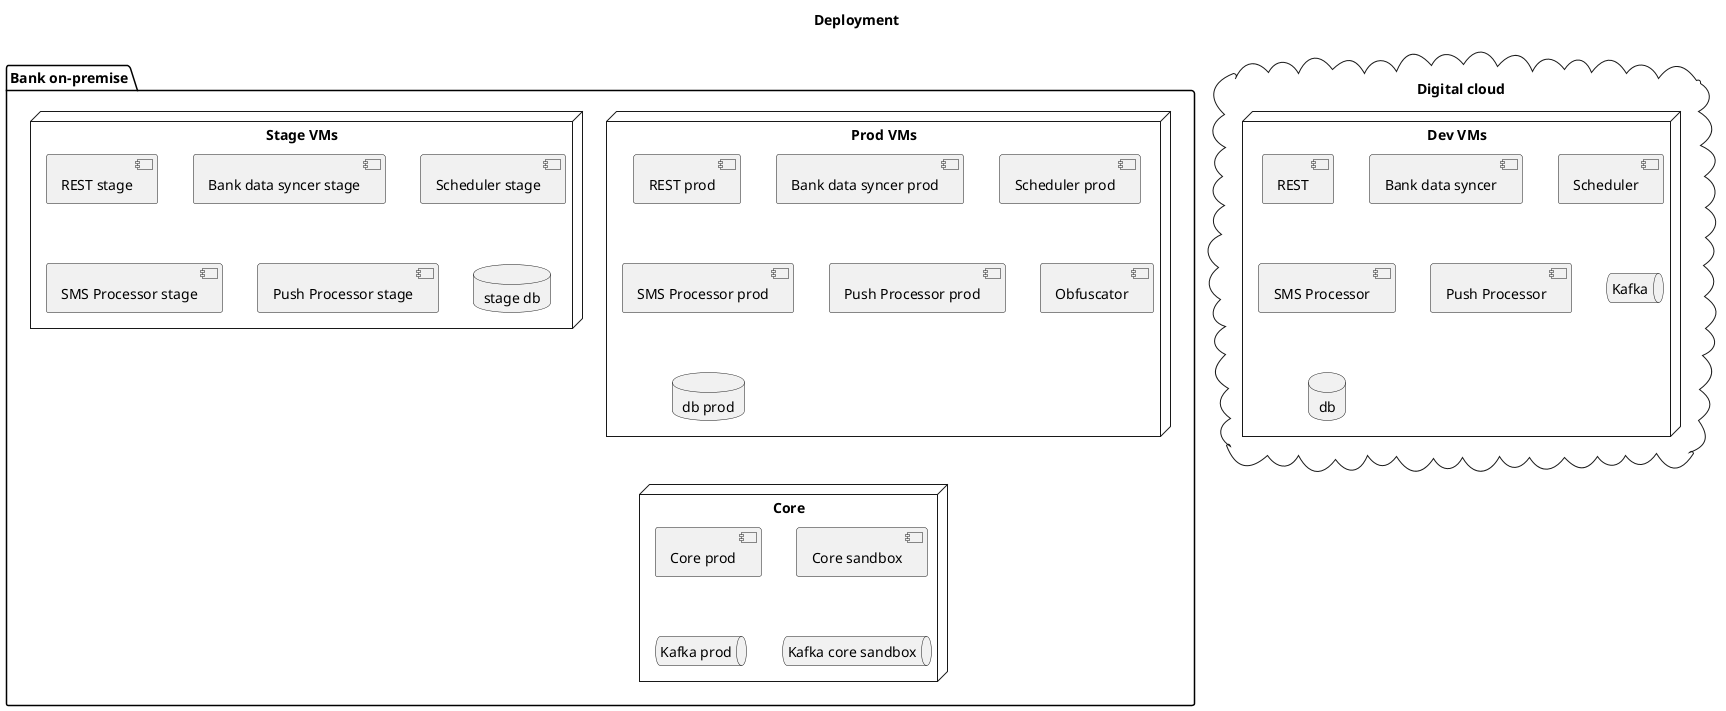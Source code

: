 @startuml
'https://plantuml.com/deployment-diagram
title Deployment

folder "Bank on-premise" {
    node "Prod VMs" {
            [REST prod]
            [Bank data syncer prod]
            [Scheduler prod]
            [SMS Processor prod]
            [Push Processor prod]
            [Obfuscator]
            database "db prod"
    }
    node "Stage VMs" {
                [REST stage]
                [Bank data syncer stage]
                [Scheduler stage]
                [SMS Processor stage]
                [Push Processor stage]
                database "stage db"
        }
        node "Core" {
                        [Core prod]
                   [Core sandbox]
             queue "Kafka prod"
             queue "Kafka core sandbox"
        }
}

cloud "Digital cloud" {
    node "Dev VMs" {
        [REST]
        [Bank data syncer]
        [Scheduler]
        [SMS Processor]
        [Push Processor]
        queue Kafka
        database db
    }
}

@enduml